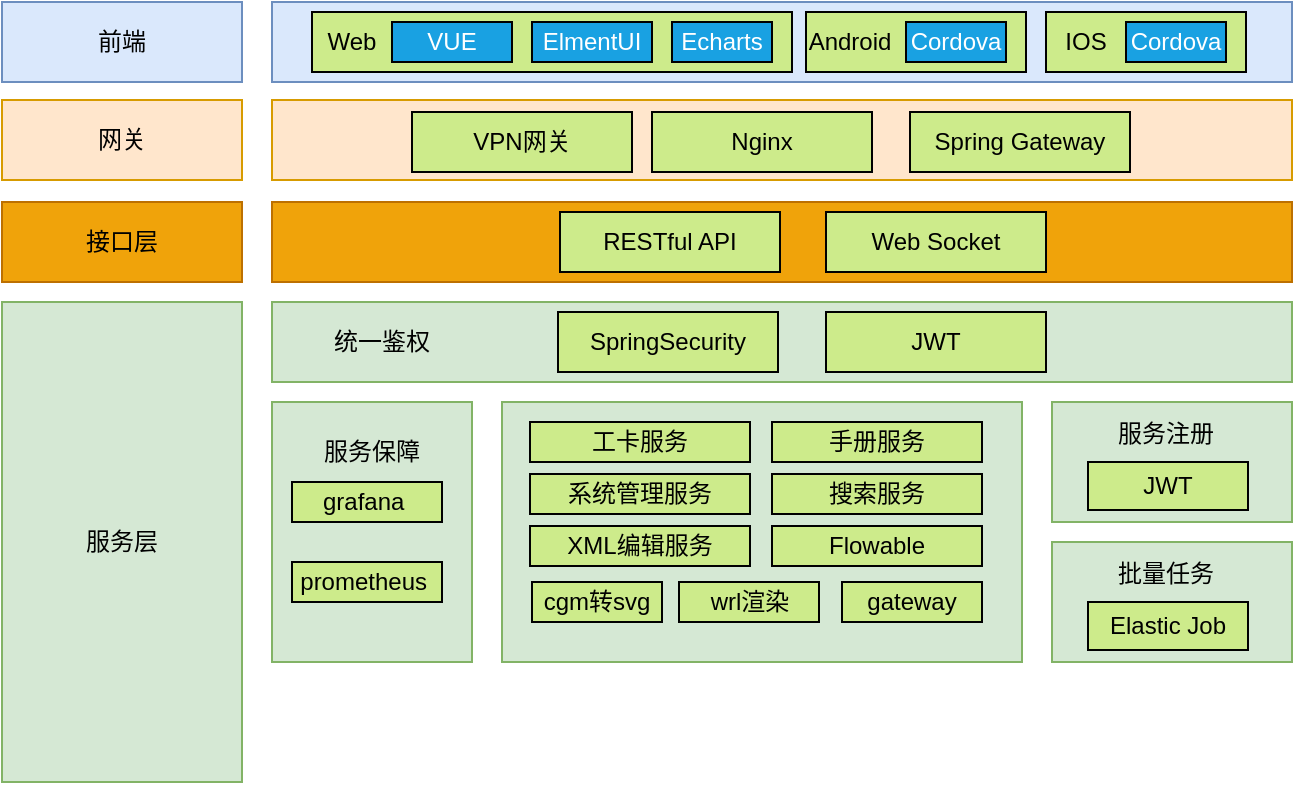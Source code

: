 <mxfile version="21.5.0" type="github">
  <diagram name="第 1 页" id="98vNd_yMc-9a7zlmiuS-">
    <mxGraphModel dx="832" dy="431" grid="1" gridSize="10" guides="1" tooltips="1" connect="1" arrows="1" fold="1" page="1" pageScale="1" pageWidth="827" pageHeight="1169" math="0" shadow="0">
      <root>
        <mxCell id="0" />
        <mxCell id="1" parent="0" />
        <mxCell id="wvW1MQ88o7CS_0m5E93--1" value="前端" style="rounded=0;whiteSpace=wrap;html=1;fillColor=#dae8fc;strokeColor=#6c8ebf;" vertex="1" parent="1">
          <mxGeometry x="40" y="70" width="120" height="40" as="geometry" />
        </mxCell>
        <mxCell id="wvW1MQ88o7CS_0m5E93--2" value="" style="rounded=0;whiteSpace=wrap;html=1;fillColor=#dae8fc;strokeColor=#6c8ebf;" vertex="1" parent="1">
          <mxGeometry x="175" y="70" width="510" height="40" as="geometry" />
        </mxCell>
        <mxCell id="wvW1MQ88o7CS_0m5E93--3" value="" style="rounded=0;whiteSpace=wrap;html=1;fillColor=#CDEB8B;" vertex="1" parent="1">
          <mxGeometry x="195" y="75" width="240" height="30" as="geometry" />
        </mxCell>
        <mxCell id="wvW1MQ88o7CS_0m5E93--4" value="Web" style="text;html=1;strokeColor=none;fillColor=none;align=center;verticalAlign=middle;whiteSpace=wrap;rounded=0;" vertex="1" parent="1">
          <mxGeometry x="185" y="75" width="60" height="30" as="geometry" />
        </mxCell>
        <mxCell id="wvW1MQ88o7CS_0m5E93--5" value="&lt;font color=&quot;#ffffff&quot;&gt;VUE&lt;/font&gt;" style="rounded=0;whiteSpace=wrap;html=1;fillColor=#19A1E2;" vertex="1" parent="1">
          <mxGeometry x="235" y="80" width="60" height="20" as="geometry" />
        </mxCell>
        <mxCell id="wvW1MQ88o7CS_0m5E93--6" value="&lt;font color=&quot;#ffffff&quot;&gt;ElmentUI&lt;/font&gt;" style="rounded=0;whiteSpace=wrap;html=1;fillColor=#19A1E2;" vertex="1" parent="1">
          <mxGeometry x="305" y="80" width="60" height="20" as="geometry" />
        </mxCell>
        <mxCell id="wvW1MQ88o7CS_0m5E93--7" value="&lt;font color=&quot;#ffffff&quot;&gt;Echarts&lt;/font&gt;" style="rounded=0;whiteSpace=wrap;html=1;fillColor=#19A1E2;" vertex="1" parent="1">
          <mxGeometry x="375" y="80" width="50" height="20" as="geometry" />
        </mxCell>
        <mxCell id="wvW1MQ88o7CS_0m5E93--9" value="" style="rounded=0;whiteSpace=wrap;html=1;fillColor=#CDEB8B;" vertex="1" parent="1">
          <mxGeometry x="442" y="75" width="110" height="30" as="geometry" />
        </mxCell>
        <mxCell id="wvW1MQ88o7CS_0m5E93--10" value="Android" style="text;html=1;strokeColor=none;fillColor=none;align=center;verticalAlign=middle;whiteSpace=wrap;rounded=0;" vertex="1" parent="1">
          <mxGeometry x="434" y="75" width="60" height="30" as="geometry" />
        </mxCell>
        <mxCell id="wvW1MQ88o7CS_0m5E93--11" value="&lt;font color=&quot;#ffffff&quot;&gt;Cordova&lt;/font&gt;" style="rounded=0;whiteSpace=wrap;html=1;fillColor=#19A1E2;" vertex="1" parent="1">
          <mxGeometry x="492" y="80" width="50" height="20" as="geometry" />
        </mxCell>
        <mxCell id="wvW1MQ88o7CS_0m5E93--12" value="" style="rounded=0;whiteSpace=wrap;html=1;fillColor=#CDEB8B;" vertex="1" parent="1">
          <mxGeometry x="562" y="75" width="100" height="30" as="geometry" />
        </mxCell>
        <mxCell id="wvW1MQ88o7CS_0m5E93--13" value="&lt;font color=&quot;#ffffff&quot;&gt;Cordova&lt;/font&gt;" style="rounded=0;whiteSpace=wrap;html=1;fillColor=#19A1E2;" vertex="1" parent="1">
          <mxGeometry x="602" y="80" width="50" height="20" as="geometry" />
        </mxCell>
        <mxCell id="wvW1MQ88o7CS_0m5E93--14" value="IOS" style="text;html=1;strokeColor=none;fillColor=none;align=center;verticalAlign=middle;whiteSpace=wrap;rounded=0;" vertex="1" parent="1">
          <mxGeometry x="552" y="75" width="60" height="30" as="geometry" />
        </mxCell>
        <mxCell id="wvW1MQ88o7CS_0m5E93--15" value="网关" style="rounded=0;whiteSpace=wrap;html=1;fillColor=#ffe6cc;strokeColor=#d79b00;" vertex="1" parent="1">
          <mxGeometry x="40" y="119" width="120" height="40" as="geometry" />
        </mxCell>
        <mxCell id="wvW1MQ88o7CS_0m5E93--16" value="" style="rounded=0;whiteSpace=wrap;html=1;fillColor=#ffe6cc;strokeColor=#d79b00;" vertex="1" parent="1">
          <mxGeometry x="175" y="119" width="510" height="40" as="geometry" />
        </mxCell>
        <mxCell id="wvW1MQ88o7CS_0m5E93--18" value="VPN网关" style="rounded=0;whiteSpace=wrap;html=1;fillColor=#CDEB8B;" vertex="1" parent="1">
          <mxGeometry x="245" y="125" width="110" height="30" as="geometry" />
        </mxCell>
        <mxCell id="wvW1MQ88o7CS_0m5E93--19" value="Nginx" style="rounded=0;whiteSpace=wrap;html=1;fillColor=#CDEB8B;" vertex="1" parent="1">
          <mxGeometry x="365" y="125" width="110" height="30" as="geometry" />
        </mxCell>
        <mxCell id="wvW1MQ88o7CS_0m5E93--20" value="Spring Gateway" style="rounded=0;whiteSpace=wrap;html=1;fillColor=#CDEB8B;" vertex="1" parent="1">
          <mxGeometry x="494" y="125" width="110" height="30" as="geometry" />
        </mxCell>
        <mxCell id="wvW1MQ88o7CS_0m5E93--23" value="接口层" style="rounded=0;whiteSpace=wrap;html=1;fillColor=#f0a30a;strokeColor=#BD7000;fontColor=#000000;" vertex="1" parent="1">
          <mxGeometry x="40" y="170" width="120" height="40" as="geometry" />
        </mxCell>
        <mxCell id="wvW1MQ88o7CS_0m5E93--25" value="" style="rounded=0;whiteSpace=wrap;html=1;fillColor=#f0a30a;strokeColor=#BD7000;fontColor=#000000;" vertex="1" parent="1">
          <mxGeometry x="175" y="170" width="510" height="40" as="geometry" />
        </mxCell>
        <mxCell id="wvW1MQ88o7CS_0m5E93--26" value="RESTful API" style="rounded=0;whiteSpace=wrap;html=1;fillColor=#CDEB8B;" vertex="1" parent="1">
          <mxGeometry x="319" y="175" width="110" height="30" as="geometry" />
        </mxCell>
        <mxCell id="wvW1MQ88o7CS_0m5E93--27" value="Web Socket" style="rounded=0;whiteSpace=wrap;html=1;fillColor=#CDEB8B;" vertex="1" parent="1">
          <mxGeometry x="452" y="175" width="110" height="30" as="geometry" />
        </mxCell>
        <mxCell id="wvW1MQ88o7CS_0m5E93--28" value="服务层" style="rounded=0;whiteSpace=wrap;html=1;fillColor=#d5e8d4;strokeColor=#82b366;" vertex="1" parent="1">
          <mxGeometry x="40" y="220" width="120" height="240" as="geometry" />
        </mxCell>
        <mxCell id="wvW1MQ88o7CS_0m5E93--29" value="" style="rounded=0;whiteSpace=wrap;html=1;fillColor=#d5e8d4;strokeColor=#82b366;" vertex="1" parent="1">
          <mxGeometry x="175" y="220" width="510" height="40" as="geometry" />
        </mxCell>
        <mxCell id="wvW1MQ88o7CS_0m5E93--30" value="统一鉴权" style="text;html=1;strokeColor=none;fillColor=none;align=center;verticalAlign=middle;whiteSpace=wrap;rounded=0;" vertex="1" parent="1">
          <mxGeometry x="200" y="225" width="60" height="30" as="geometry" />
        </mxCell>
        <mxCell id="wvW1MQ88o7CS_0m5E93--31" value="SpringSecurity" style="rounded=0;whiteSpace=wrap;html=1;fillColor=#CDEB8B;" vertex="1" parent="1">
          <mxGeometry x="318" y="225" width="110" height="30" as="geometry" />
        </mxCell>
        <mxCell id="wvW1MQ88o7CS_0m5E93--32" value="JWT" style="rounded=0;whiteSpace=wrap;html=1;fillColor=#CDEB8B;" vertex="1" parent="1">
          <mxGeometry x="452" y="225" width="110" height="30" as="geometry" />
        </mxCell>
        <mxCell id="wvW1MQ88o7CS_0m5E93--33" value="" style="rounded=0;whiteSpace=wrap;html=1;fillColor=#d5e8d4;strokeColor=#82b366;" vertex="1" parent="1">
          <mxGeometry x="290" y="270" width="260" height="130" as="geometry" />
        </mxCell>
        <mxCell id="wvW1MQ88o7CS_0m5E93--34" value="" style="rounded=0;whiteSpace=wrap;html=1;fillColor=#d5e8d4;strokeColor=#82b366;" vertex="1" parent="1">
          <mxGeometry x="175" y="270" width="100" height="130" as="geometry" />
        </mxCell>
        <mxCell id="wvW1MQ88o7CS_0m5E93--35" value="服务保障" style="text;html=1;strokeColor=none;fillColor=none;align=center;verticalAlign=middle;whiteSpace=wrap;rounded=0;" vertex="1" parent="1">
          <mxGeometry x="195" y="280" width="60" height="30" as="geometry" />
        </mxCell>
        <mxCell id="wvW1MQ88o7CS_0m5E93--37" value="grafana&amp;nbsp;" style="rounded=0;whiteSpace=wrap;html=1;fillColor=#CDEB8B;" vertex="1" parent="1">
          <mxGeometry x="185" y="310" width="75" height="20" as="geometry" />
        </mxCell>
        <mxCell id="wvW1MQ88o7CS_0m5E93--38" value="prometheus&amp;nbsp;" style="rounded=0;whiteSpace=wrap;html=1;fillColor=#CDEB8B;" vertex="1" parent="1">
          <mxGeometry x="185" y="350" width="75" height="20" as="geometry" />
        </mxCell>
        <mxCell id="wvW1MQ88o7CS_0m5E93--39" value="工卡服务" style="rounded=0;whiteSpace=wrap;html=1;fillColor=#CDEB8B;" vertex="1" parent="1">
          <mxGeometry x="304" y="280" width="110" height="20" as="geometry" />
        </mxCell>
        <mxCell id="wvW1MQ88o7CS_0m5E93--40" value="手册服务" style="rounded=0;whiteSpace=wrap;html=1;fillColor=#CDEB8B;" vertex="1" parent="1">
          <mxGeometry x="425" y="280" width="105" height="20" as="geometry" />
        </mxCell>
        <mxCell id="wvW1MQ88o7CS_0m5E93--41" value="系统管理服务" style="rounded=0;whiteSpace=wrap;html=1;fillColor=#CDEB8B;" vertex="1" parent="1">
          <mxGeometry x="304" y="306" width="110" height="20" as="geometry" />
        </mxCell>
        <mxCell id="wvW1MQ88o7CS_0m5E93--42" value="搜索服务" style="rounded=0;whiteSpace=wrap;html=1;fillColor=#CDEB8B;" vertex="1" parent="1">
          <mxGeometry x="425" y="306" width="105" height="20" as="geometry" />
        </mxCell>
        <mxCell id="wvW1MQ88o7CS_0m5E93--45" value="XML编辑服务" style="rounded=0;whiteSpace=wrap;html=1;fillColor=#CDEB8B;" vertex="1" parent="1">
          <mxGeometry x="304" y="332" width="110" height="20" as="geometry" />
        </mxCell>
        <mxCell id="wvW1MQ88o7CS_0m5E93--46" value="cgm转svg" style="rounded=0;whiteSpace=wrap;html=1;fillColor=#CDEB8B;" vertex="1" parent="1">
          <mxGeometry x="305" y="360" width="65" height="20" as="geometry" />
        </mxCell>
        <mxCell id="wvW1MQ88o7CS_0m5E93--47" value="wrl渲染" style="rounded=0;whiteSpace=wrap;html=1;fillColor=#CDEB8B;" vertex="1" parent="1">
          <mxGeometry x="378.5" y="360" width="70" height="20" as="geometry" />
        </mxCell>
        <mxCell id="wvW1MQ88o7CS_0m5E93--48" value="gateway" style="rounded=0;whiteSpace=wrap;html=1;fillColor=#CDEB8B;" vertex="1" parent="1">
          <mxGeometry x="460" y="360" width="70" height="20" as="geometry" />
        </mxCell>
        <mxCell id="wvW1MQ88o7CS_0m5E93--49" value="Flowable" style="rounded=0;whiteSpace=wrap;html=1;fillColor=#CDEB8B;" vertex="1" parent="1">
          <mxGeometry x="425" y="332" width="105" height="20" as="geometry" />
        </mxCell>
        <mxCell id="wvW1MQ88o7CS_0m5E93--50" value="" style="rounded=0;whiteSpace=wrap;html=1;fillColor=#d5e8d4;strokeColor=#82b366;" vertex="1" parent="1">
          <mxGeometry x="565" y="270" width="120" height="60" as="geometry" />
        </mxCell>
        <mxCell id="wvW1MQ88o7CS_0m5E93--52" value="服务注册" style="text;html=1;strokeColor=none;fillColor=none;align=center;verticalAlign=middle;whiteSpace=wrap;rounded=0;" vertex="1" parent="1">
          <mxGeometry x="592" y="271" width="60" height="30" as="geometry" />
        </mxCell>
        <mxCell id="wvW1MQ88o7CS_0m5E93--53" value="JWT" style="rounded=0;whiteSpace=wrap;html=1;fillColor=#CDEB8B;" vertex="1" parent="1">
          <mxGeometry x="583" y="300" width="80" height="24" as="geometry" />
        </mxCell>
        <mxCell id="wvW1MQ88o7CS_0m5E93--54" value="" style="rounded=0;whiteSpace=wrap;html=1;fillColor=#d5e8d4;strokeColor=#82b366;" vertex="1" parent="1">
          <mxGeometry x="565" y="340" width="120" height="60" as="geometry" />
        </mxCell>
        <mxCell id="wvW1MQ88o7CS_0m5E93--55" value="批量任务" style="text;html=1;strokeColor=none;fillColor=none;align=center;verticalAlign=middle;whiteSpace=wrap;rounded=0;" vertex="1" parent="1">
          <mxGeometry x="592" y="341" width="60" height="29" as="geometry" />
        </mxCell>
        <mxCell id="wvW1MQ88o7CS_0m5E93--56" value="Elastic Job" style="rounded=0;whiteSpace=wrap;html=1;fillColor=#CDEB8B;" vertex="1" parent="1">
          <mxGeometry x="583" y="370" width="80" height="24" as="geometry" />
        </mxCell>
      </root>
    </mxGraphModel>
  </diagram>
</mxfile>
